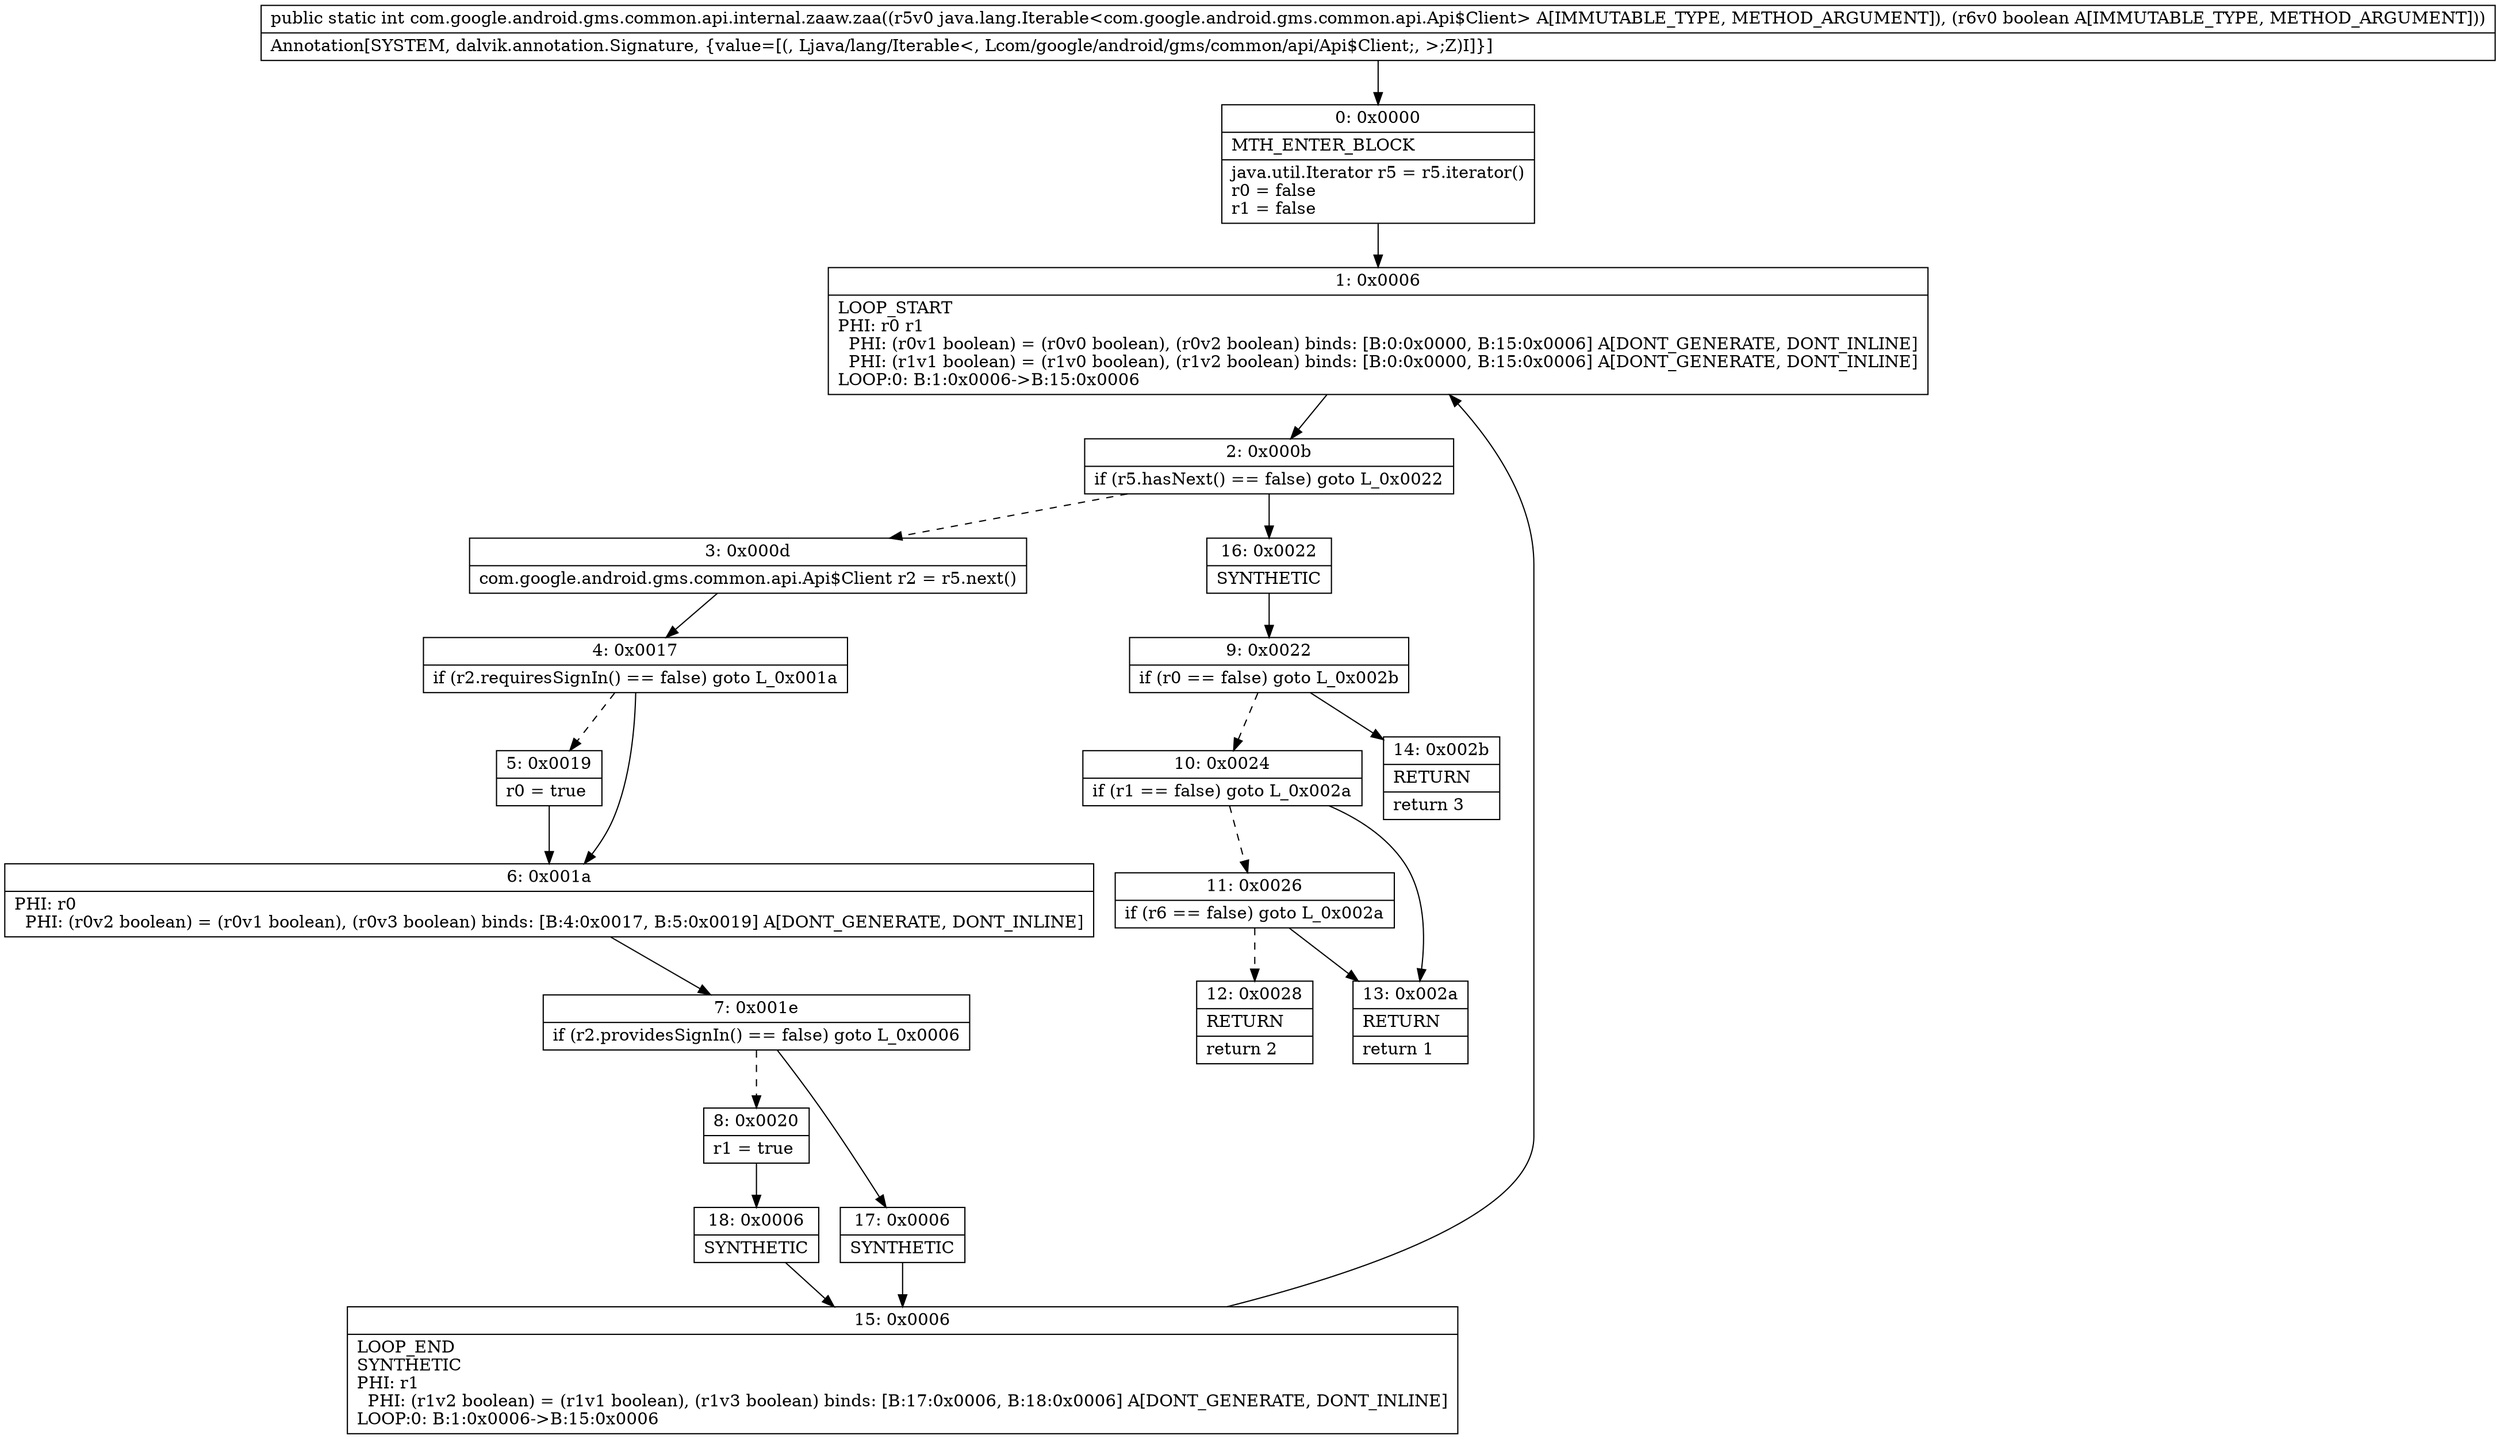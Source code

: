 digraph "CFG forcom.google.android.gms.common.api.internal.zaaw.zaa(Ljava\/lang\/Iterable;Z)I" {
Node_0 [shape=record,label="{0\:\ 0x0000|MTH_ENTER_BLOCK\l|java.util.Iterator r5 = r5.iterator()\lr0 = false\lr1 = false\l}"];
Node_1 [shape=record,label="{1\:\ 0x0006|LOOP_START\lPHI: r0 r1 \l  PHI: (r0v1 boolean) = (r0v0 boolean), (r0v2 boolean) binds: [B:0:0x0000, B:15:0x0006] A[DONT_GENERATE, DONT_INLINE]\l  PHI: (r1v1 boolean) = (r1v0 boolean), (r1v2 boolean) binds: [B:0:0x0000, B:15:0x0006] A[DONT_GENERATE, DONT_INLINE]\lLOOP:0: B:1:0x0006\-\>B:15:0x0006\l}"];
Node_2 [shape=record,label="{2\:\ 0x000b|if (r5.hasNext() == false) goto L_0x0022\l}"];
Node_3 [shape=record,label="{3\:\ 0x000d|com.google.android.gms.common.api.Api$Client r2 = r5.next()\l}"];
Node_4 [shape=record,label="{4\:\ 0x0017|if (r2.requiresSignIn() == false) goto L_0x001a\l}"];
Node_5 [shape=record,label="{5\:\ 0x0019|r0 = true\l}"];
Node_6 [shape=record,label="{6\:\ 0x001a|PHI: r0 \l  PHI: (r0v2 boolean) = (r0v1 boolean), (r0v3 boolean) binds: [B:4:0x0017, B:5:0x0019] A[DONT_GENERATE, DONT_INLINE]\l}"];
Node_7 [shape=record,label="{7\:\ 0x001e|if (r2.providesSignIn() == false) goto L_0x0006\l}"];
Node_8 [shape=record,label="{8\:\ 0x0020|r1 = true\l}"];
Node_9 [shape=record,label="{9\:\ 0x0022|if (r0 == false) goto L_0x002b\l}"];
Node_10 [shape=record,label="{10\:\ 0x0024|if (r1 == false) goto L_0x002a\l}"];
Node_11 [shape=record,label="{11\:\ 0x0026|if (r6 == false) goto L_0x002a\l}"];
Node_12 [shape=record,label="{12\:\ 0x0028|RETURN\l|return 2\l}"];
Node_13 [shape=record,label="{13\:\ 0x002a|RETURN\l|return 1\l}"];
Node_14 [shape=record,label="{14\:\ 0x002b|RETURN\l|return 3\l}"];
Node_15 [shape=record,label="{15\:\ 0x0006|LOOP_END\lSYNTHETIC\lPHI: r1 \l  PHI: (r1v2 boolean) = (r1v1 boolean), (r1v3 boolean) binds: [B:17:0x0006, B:18:0x0006] A[DONT_GENERATE, DONT_INLINE]\lLOOP:0: B:1:0x0006\-\>B:15:0x0006\l}"];
Node_16 [shape=record,label="{16\:\ 0x0022|SYNTHETIC\l}"];
Node_17 [shape=record,label="{17\:\ 0x0006|SYNTHETIC\l}"];
Node_18 [shape=record,label="{18\:\ 0x0006|SYNTHETIC\l}"];
MethodNode[shape=record,label="{public static int com.google.android.gms.common.api.internal.zaaw.zaa((r5v0 java.lang.Iterable\<com.google.android.gms.common.api.Api$Client\> A[IMMUTABLE_TYPE, METHOD_ARGUMENT]), (r6v0 boolean A[IMMUTABLE_TYPE, METHOD_ARGUMENT]))  | Annotation[SYSTEM, dalvik.annotation.Signature, \{value=[(, Ljava\/lang\/Iterable\<, Lcom\/google\/android\/gms\/common\/api\/Api$Client;, \>;Z)I]\}]\l}"];
MethodNode -> Node_0;
Node_0 -> Node_1;
Node_1 -> Node_2;
Node_2 -> Node_3[style=dashed];
Node_2 -> Node_16;
Node_3 -> Node_4;
Node_4 -> Node_5[style=dashed];
Node_4 -> Node_6;
Node_5 -> Node_6;
Node_6 -> Node_7;
Node_7 -> Node_8[style=dashed];
Node_7 -> Node_17;
Node_8 -> Node_18;
Node_9 -> Node_10[style=dashed];
Node_9 -> Node_14;
Node_10 -> Node_11[style=dashed];
Node_10 -> Node_13;
Node_11 -> Node_12[style=dashed];
Node_11 -> Node_13;
Node_15 -> Node_1;
Node_16 -> Node_9;
Node_17 -> Node_15;
Node_18 -> Node_15;
}

